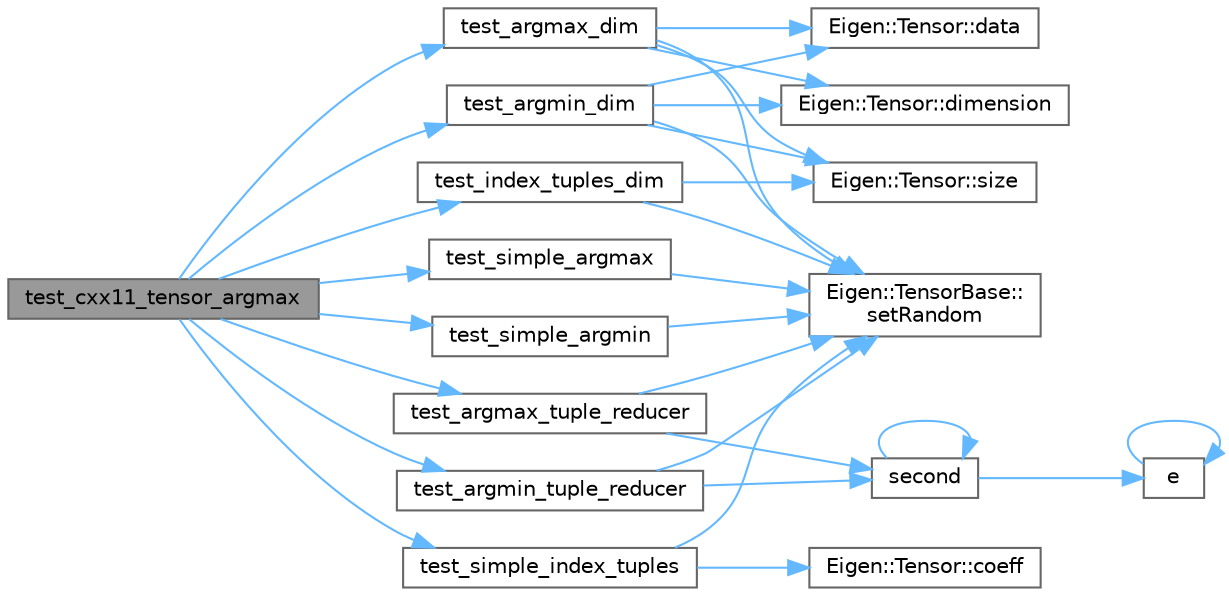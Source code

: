 digraph "test_cxx11_tensor_argmax"
{
 // LATEX_PDF_SIZE
  bgcolor="transparent";
  edge [fontname=Helvetica,fontsize=10,labelfontname=Helvetica,labelfontsize=10];
  node [fontname=Helvetica,fontsize=10,shape=box,height=0.2,width=0.4];
  rankdir="LR";
  Node1 [id="Node000001",label="test_cxx11_tensor_argmax",height=0.2,width=0.4,color="gray40", fillcolor="grey60", style="filled", fontcolor="black",tooltip=" "];
  Node1 -> Node2 [id="edge30_Node000001_Node000002",color="steelblue1",style="solid",tooltip=" "];
  Node2 [id="Node000002",label="test_argmax_dim",height=0.2,width=0.4,color="grey40", fillcolor="white", style="filled",URL="$cxx11__tensor__argmax_8cpp.html#a1c7a15db95c47d3d48548ead38b9cff5",tooltip=" "];
  Node2 -> Node3 [id="edge31_Node000002_Node000003",color="steelblue1",style="solid",tooltip=" "];
  Node3 [id="Node000003",label="Eigen::Tensor::data",height=0.2,width=0.4,color="grey40", fillcolor="white", style="filled",URL="$class_eigen_1_1_tensor.html#a85786e910919756b2aac8e785bd8fb95",tooltip=" "];
  Node2 -> Node4 [id="edge32_Node000002_Node000004",color="steelblue1",style="solid",tooltip=" "];
  Node4 [id="Node000004",label="Eigen::Tensor::dimension",height=0.2,width=0.4,color="grey40", fillcolor="white", style="filled",URL="$class_eigen_1_1_tensor.html#ac0a1bb6142d4e5c4d15ba25beccb26a5",tooltip=" "];
  Node2 -> Node5 [id="edge33_Node000002_Node000005",color="steelblue1",style="solid",tooltip=" "];
  Node5 [id="Node000005",label="Eigen::TensorBase::\lsetRandom",height=0.2,width=0.4,color="grey40", fillcolor="white", style="filled",URL="$class_eigen_1_1_tensor_base.html#afdc88de9b71bae20bb0b59e261e9a6a4",tooltip=" "];
  Node2 -> Node6 [id="edge34_Node000002_Node000006",color="steelblue1",style="solid",tooltip=" "];
  Node6 [id="Node000006",label="Eigen::Tensor::size",height=0.2,width=0.4,color="grey40", fillcolor="white", style="filled",URL="$class_eigen_1_1_tensor.html#a890988b2e1dd992d9b905e0a6a488587",tooltip=" "];
  Node1 -> Node7 [id="edge35_Node000001_Node000007",color="steelblue1",style="solid",tooltip=" "];
  Node7 [id="Node000007",label="test_argmax_tuple_reducer",height=0.2,width=0.4,color="grey40", fillcolor="white", style="filled",URL="$cxx11__tensor__argmax_8cpp.html#a8a16229bf6e487e09fb6066ad4446b5d",tooltip=" "];
  Node7 -> Node8 [id="edge36_Node000007_Node000008",color="steelblue1",style="solid",tooltip=" "];
  Node8 [id="Node000008",label="second",height=0.2,width=0.4,color="grey40", fillcolor="white", style="filled",URL="$second___n_o_n_e_8f.html#ae9f971a8b343bd2fcb85c3b16da97f10",tooltip="SECOND returns nothing"];
  Node8 -> Node9 [id="edge37_Node000008_Node000009",color="steelblue1",style="solid",tooltip=" "];
  Node9 [id="Node000009",label="e",height=0.2,width=0.4,color="grey40", fillcolor="white", style="filled",URL="$_cwise__array__power__array_8cpp.html#a9cb86ff854760bf91a154f2724a9101d",tooltip=" "];
  Node9 -> Node9 [id="edge38_Node000009_Node000009",color="steelblue1",style="solid",tooltip=" "];
  Node8 -> Node8 [id="edge39_Node000008_Node000008",color="steelblue1",style="solid",tooltip=" "];
  Node7 -> Node5 [id="edge40_Node000007_Node000005",color="steelblue1",style="solid",tooltip=" "];
  Node1 -> Node10 [id="edge41_Node000001_Node000010",color="steelblue1",style="solid",tooltip=" "];
  Node10 [id="Node000010",label="test_argmin_dim",height=0.2,width=0.4,color="grey40", fillcolor="white", style="filled",URL="$cxx11__tensor__argmax_8cpp.html#a4a5dab0938bcd6f5db7a295ba573b988",tooltip=" "];
  Node10 -> Node3 [id="edge42_Node000010_Node000003",color="steelblue1",style="solid",tooltip=" "];
  Node10 -> Node4 [id="edge43_Node000010_Node000004",color="steelblue1",style="solid",tooltip=" "];
  Node10 -> Node5 [id="edge44_Node000010_Node000005",color="steelblue1",style="solid",tooltip=" "];
  Node10 -> Node6 [id="edge45_Node000010_Node000006",color="steelblue1",style="solid",tooltip=" "];
  Node1 -> Node11 [id="edge46_Node000001_Node000011",color="steelblue1",style="solid",tooltip=" "];
  Node11 [id="Node000011",label="test_argmin_tuple_reducer",height=0.2,width=0.4,color="grey40", fillcolor="white", style="filled",URL="$cxx11__tensor__argmax_8cpp.html#a676187a19243a0c5b2cc8285479136b5",tooltip=" "];
  Node11 -> Node8 [id="edge47_Node000011_Node000008",color="steelblue1",style="solid",tooltip=" "];
  Node11 -> Node5 [id="edge48_Node000011_Node000005",color="steelblue1",style="solid",tooltip=" "];
  Node1 -> Node12 [id="edge49_Node000001_Node000012",color="steelblue1",style="solid",tooltip=" "];
  Node12 [id="Node000012",label="test_index_tuples_dim",height=0.2,width=0.4,color="grey40", fillcolor="white", style="filled",URL="$cxx11__tensor__argmax_8cpp.html#ae123a58b1b7a22cc35560ae02fde03c9",tooltip=" "];
  Node12 -> Node5 [id="edge50_Node000012_Node000005",color="steelblue1",style="solid",tooltip=" "];
  Node12 -> Node6 [id="edge51_Node000012_Node000006",color="steelblue1",style="solid",tooltip=" "];
  Node1 -> Node13 [id="edge52_Node000001_Node000013",color="steelblue1",style="solid",tooltip=" "];
  Node13 [id="Node000013",label="test_simple_argmax",height=0.2,width=0.4,color="grey40", fillcolor="white", style="filled",URL="$cxx11__tensor__argmax_8cpp.html#ad3e19980ecac2e4e0d3ba7100c27c8e8",tooltip=" "];
  Node13 -> Node5 [id="edge53_Node000013_Node000005",color="steelblue1",style="solid",tooltip=" "];
  Node1 -> Node14 [id="edge54_Node000001_Node000014",color="steelblue1",style="solid",tooltip=" "];
  Node14 [id="Node000014",label="test_simple_argmin",height=0.2,width=0.4,color="grey40", fillcolor="white", style="filled",URL="$cxx11__tensor__argmax_8cpp.html#ac701a8eff8cedddb7ba6b58390856e8f",tooltip=" "];
  Node14 -> Node5 [id="edge55_Node000014_Node000005",color="steelblue1",style="solid",tooltip=" "];
  Node1 -> Node15 [id="edge56_Node000001_Node000015",color="steelblue1",style="solid",tooltip=" "];
  Node15 [id="Node000015",label="test_simple_index_tuples",height=0.2,width=0.4,color="grey40", fillcolor="white", style="filled",URL="$cxx11__tensor__argmax_8cpp.html#a05a0ed1b71af75d6fcb29b0926d05cf0",tooltip=" "];
  Node15 -> Node16 [id="edge57_Node000015_Node000016",color="steelblue1",style="solid",tooltip=" "];
  Node16 [id="Node000016",label="Eigen::Tensor::coeff",height=0.2,width=0.4,color="grey40", fillcolor="white", style="filled",URL="$class_eigen_1_1_tensor.html#a19c2e19abf6bec7e194526b2ee26357c",tooltip=" "];
  Node15 -> Node5 [id="edge58_Node000015_Node000005",color="steelblue1",style="solid",tooltip=" "];
}
